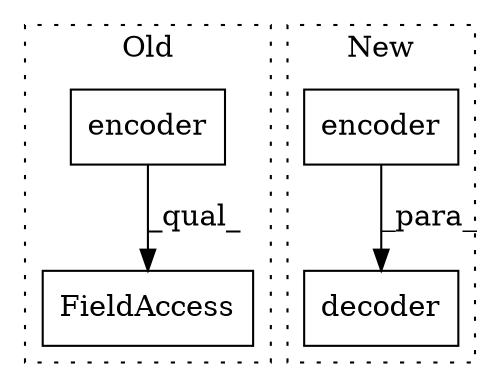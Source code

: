 digraph G {
subgraph cluster0 {
1 [label="encoder" a="32" s="3715,3772" l="8,1" shape="box"];
4 [label="FieldAccess" a="22" s="3837" l="12" shape="box"];
label = "Old";
style="dotted";
}
subgraph cluster1 {
2 [label="decoder" a="32" s="3652,3673" l="8,1" shape="box"];
3 [label="encoder" a="32" s="3621,3634" l="8,1" shape="box"];
label = "New";
style="dotted";
}
1 -> 4 [label="_qual_"];
3 -> 2 [label="_para_"];
}